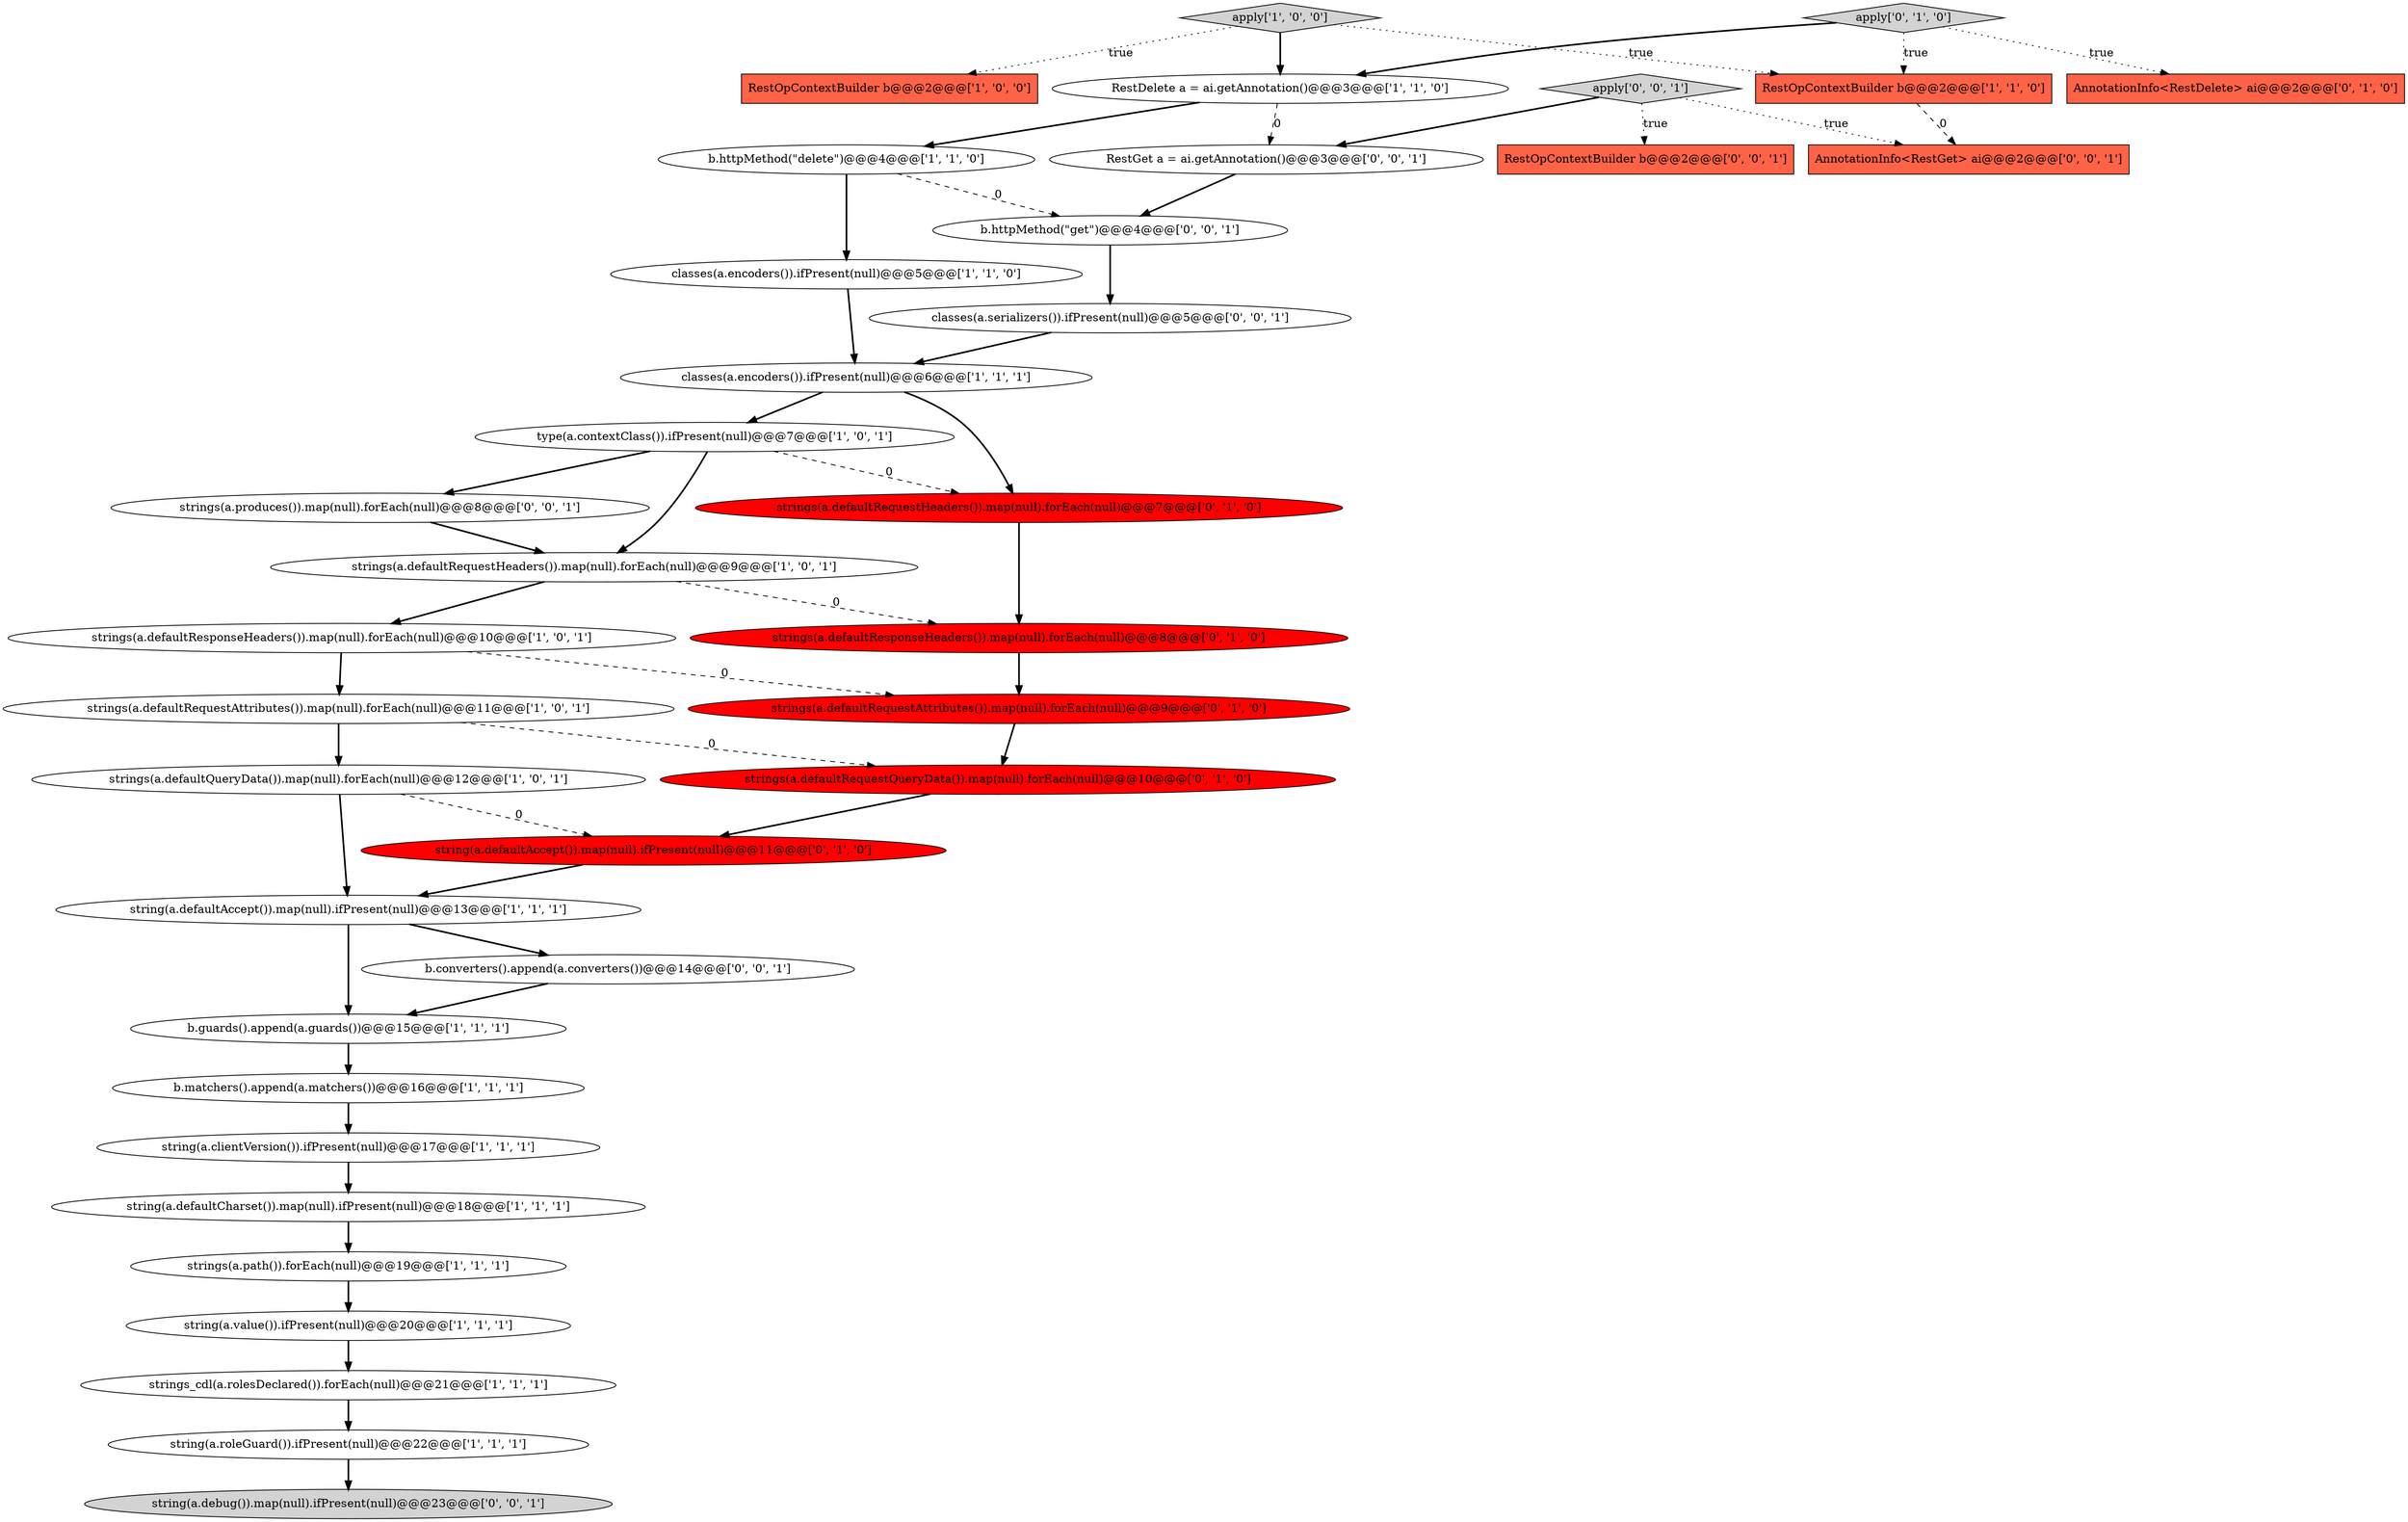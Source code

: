 digraph {
16 [style = filled, label = "string(a.defaultCharset()).map(null).ifPresent(null)@@@18@@@['1', '1', '1']", fillcolor = white, shape = ellipse image = "AAA0AAABBB1BBB"];
21 [style = filled, label = "strings(a.defaultResponseHeaders()).map(null).forEach(null)@@@8@@@['0', '1', '0']", fillcolor = red, shape = ellipse image = "AAA1AAABBB2BBB"];
14 [style = filled, label = "strings_cdl(a.rolesDeclared()).forEach(null)@@@21@@@['1', '1', '1']", fillcolor = white, shape = ellipse image = "AAA0AAABBB1BBB"];
27 [style = filled, label = "strings(a.defaultRequestQueryData()).map(null).forEach(null)@@@10@@@['0', '1', '0']", fillcolor = red, shape = ellipse image = "AAA1AAABBB2BBB"];
33 [style = filled, label = "AnnotationInfo<RestGet> ai@@@2@@@['0', '0', '1']", fillcolor = tomato, shape = box image = "AAA0AAABBB3BBB"];
12 [style = filled, label = "RestOpContextBuilder b@@@2@@@['1', '1', '0']", fillcolor = tomato, shape = box image = "AAA0AAABBB1BBB"];
19 [style = filled, label = "strings(a.defaultQueryData()).map(null).forEach(null)@@@12@@@['1', '0', '1']", fillcolor = white, shape = ellipse image = "AAA0AAABBB1BBB"];
4 [style = filled, label = "b.matchers().append(a.matchers())@@@16@@@['1', '1', '1']", fillcolor = white, shape = ellipse image = "AAA0AAABBB1BBB"];
5 [style = filled, label = "string(a.value()).ifPresent(null)@@@20@@@['1', '1', '1']", fillcolor = white, shape = ellipse image = "AAA0AAABBB1BBB"];
25 [style = filled, label = "AnnotationInfo<RestDelete> ai@@@2@@@['0', '1', '0']", fillcolor = tomato, shape = box image = "AAA0AAABBB2BBB"];
7 [style = filled, label = "apply['1', '0', '0']", fillcolor = lightgray, shape = diamond image = "AAA0AAABBB1BBB"];
30 [style = filled, label = "RestOpContextBuilder b@@@2@@@['0', '0', '1']", fillcolor = tomato, shape = box image = "AAA0AAABBB3BBB"];
32 [style = filled, label = "classes(a.serializers()).ifPresent(null)@@@5@@@['0', '0', '1']", fillcolor = white, shape = ellipse image = "AAA0AAABBB3BBB"];
29 [style = filled, label = "string(a.debug()).map(null).ifPresent(null)@@@23@@@['0', '0', '1']", fillcolor = lightgray, shape = ellipse image = "AAA0AAABBB3BBB"];
13 [style = filled, label = "RestDelete a = ai.getAnnotation()@@@3@@@['1', '1', '0']", fillcolor = white, shape = ellipse image = "AAA0AAABBB1BBB"];
1 [style = filled, label = "string(a.clientVersion()).ifPresent(null)@@@17@@@['1', '1', '1']", fillcolor = white, shape = ellipse image = "AAA0AAABBB1BBB"];
11 [style = filled, label = "strings(a.path()).forEach(null)@@@19@@@['1', '1', '1']", fillcolor = white, shape = ellipse image = "AAA0AAABBB1BBB"];
26 [style = filled, label = "string(a.defaultAccept()).map(null).ifPresent(null)@@@11@@@['0', '1', '0']", fillcolor = red, shape = ellipse image = "AAA1AAABBB2BBB"];
20 [style = filled, label = "string(a.defaultAccept()).map(null).ifPresent(null)@@@13@@@['1', '1', '1']", fillcolor = white, shape = ellipse image = "AAA0AAABBB1BBB"];
34 [style = filled, label = "b.converters().append(a.converters())@@@14@@@['0', '0', '1']", fillcolor = white, shape = ellipse image = "AAA0AAABBB3BBB"];
35 [style = filled, label = "strings(a.produces()).map(null).forEach(null)@@@8@@@['0', '0', '1']", fillcolor = white, shape = ellipse image = "AAA0AAABBB3BBB"];
28 [style = filled, label = "b.httpMethod(\"get\")@@@4@@@['0', '0', '1']", fillcolor = white, shape = ellipse image = "AAA0AAABBB3BBB"];
36 [style = filled, label = "apply['0', '0', '1']", fillcolor = lightgray, shape = diamond image = "AAA0AAABBB3BBB"];
0 [style = filled, label = "classes(a.encoders()).ifPresent(null)@@@6@@@['1', '1', '1']", fillcolor = white, shape = ellipse image = "AAA0AAABBB1BBB"];
2 [style = filled, label = "strings(a.defaultRequestHeaders()).map(null).forEach(null)@@@9@@@['1', '0', '1']", fillcolor = white, shape = ellipse image = "AAA0AAABBB1BBB"];
15 [style = filled, label = "string(a.roleGuard()).ifPresent(null)@@@22@@@['1', '1', '1']", fillcolor = white, shape = ellipse image = "AAA0AAABBB1BBB"];
17 [style = filled, label = "type(a.contextClass()).ifPresent(null)@@@7@@@['1', '0', '1']", fillcolor = white, shape = ellipse image = "AAA0AAABBB1BBB"];
10 [style = filled, label = "b.guards().append(a.guards())@@@15@@@['1', '1', '1']", fillcolor = white, shape = ellipse image = "AAA0AAABBB1BBB"];
6 [style = filled, label = "RestOpContextBuilder b@@@2@@@['1', '0', '0']", fillcolor = tomato, shape = box image = "AAA0AAABBB1BBB"];
3 [style = filled, label = "strings(a.defaultResponseHeaders()).map(null).forEach(null)@@@10@@@['1', '0', '1']", fillcolor = white, shape = ellipse image = "AAA0AAABBB1BBB"];
24 [style = filled, label = "strings(a.defaultRequestAttributes()).map(null).forEach(null)@@@9@@@['0', '1', '0']", fillcolor = red, shape = ellipse image = "AAA1AAABBB2BBB"];
22 [style = filled, label = "apply['0', '1', '0']", fillcolor = lightgray, shape = diamond image = "AAA0AAABBB2BBB"];
18 [style = filled, label = "strings(a.defaultRequestAttributes()).map(null).forEach(null)@@@11@@@['1', '0', '1']", fillcolor = white, shape = ellipse image = "AAA0AAABBB1BBB"];
9 [style = filled, label = "b.httpMethod(\"delete\")@@@4@@@['1', '1', '0']", fillcolor = white, shape = ellipse image = "AAA0AAABBB1BBB"];
23 [style = filled, label = "strings(a.defaultRequestHeaders()).map(null).forEach(null)@@@7@@@['0', '1', '0']", fillcolor = red, shape = ellipse image = "AAA1AAABBB2BBB"];
8 [style = filled, label = "classes(a.encoders()).ifPresent(null)@@@5@@@['1', '1', '0']", fillcolor = white, shape = ellipse image = "AAA0AAABBB1BBB"];
31 [style = filled, label = "RestGet a = ai.getAnnotation()@@@3@@@['0', '0', '1']", fillcolor = white, shape = ellipse image = "AAA0AAABBB3BBB"];
7->13 [style = bold, label=""];
7->6 [style = dotted, label="true"];
12->33 [style = dashed, label="0"];
16->11 [style = bold, label=""];
0->17 [style = bold, label=""];
20->34 [style = bold, label=""];
19->20 [style = bold, label=""];
2->3 [style = bold, label=""];
32->0 [style = bold, label=""];
36->31 [style = bold, label=""];
22->25 [style = dotted, label="true"];
35->2 [style = bold, label=""];
3->24 [style = dashed, label="0"];
18->19 [style = bold, label=""];
18->27 [style = dashed, label="0"];
9->28 [style = dashed, label="0"];
21->24 [style = bold, label=""];
5->14 [style = bold, label=""];
9->8 [style = bold, label=""];
34->10 [style = bold, label=""];
7->12 [style = dotted, label="true"];
28->32 [style = bold, label=""];
20->10 [style = bold, label=""];
3->18 [style = bold, label=""];
22->12 [style = dotted, label="true"];
8->0 [style = bold, label=""];
11->5 [style = bold, label=""];
0->23 [style = bold, label=""];
19->26 [style = dashed, label="0"];
17->2 [style = bold, label=""];
23->21 [style = bold, label=""];
36->30 [style = dotted, label="true"];
2->21 [style = dashed, label="0"];
13->31 [style = dashed, label="0"];
1->16 [style = bold, label=""];
10->4 [style = bold, label=""];
14->15 [style = bold, label=""];
4->1 [style = bold, label=""];
13->9 [style = bold, label=""];
31->28 [style = bold, label=""];
17->23 [style = dashed, label="0"];
24->27 [style = bold, label=""];
15->29 [style = bold, label=""];
22->13 [style = bold, label=""];
26->20 [style = bold, label=""];
17->35 [style = bold, label=""];
27->26 [style = bold, label=""];
36->33 [style = dotted, label="true"];
}

